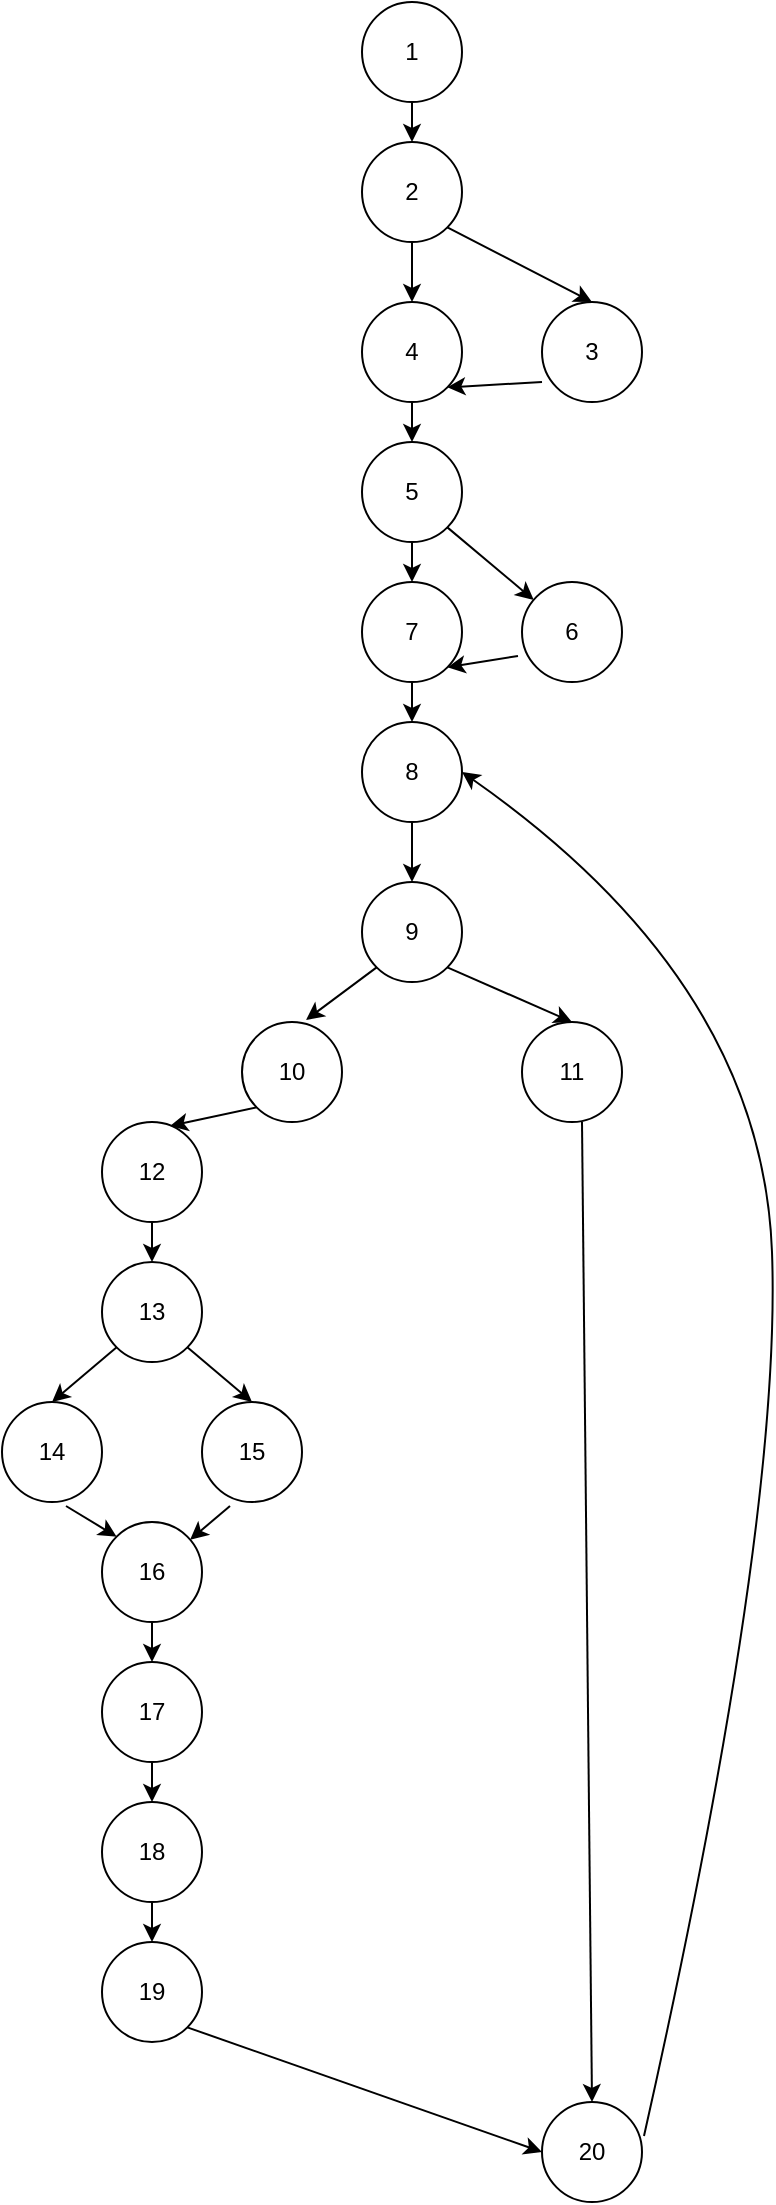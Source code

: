 <mxfile version="18.0.6" type="device"><diagram id="NPHV0n-F0Mh0l60IfYGU" name="Page-1"><mxGraphModel dx="790" dy="1965" grid="1" gridSize="10" guides="1" tooltips="1" connect="1" arrows="1" fold="1" page="1" pageScale="1" pageWidth="850" pageHeight="1100" math="0" shadow="0"><root><mxCell id="0"/><mxCell id="1" parent="0"/><mxCell id="_D1qkUl0caMWulwvdAdG-1" value="2" style="ellipse;whiteSpace=wrap;html=1;aspect=fixed;" parent="1" vertex="1"><mxGeometry x="410" width="50" height="50" as="geometry"/></mxCell><mxCell id="_D1qkUl0caMWulwvdAdG-2" value="3" style="ellipse;whiteSpace=wrap;html=1;aspect=fixed;" parent="1" vertex="1"><mxGeometry x="500" y="80" width="50" height="50" as="geometry"/></mxCell><mxCell id="_D1qkUl0caMWulwvdAdG-5" value="" style="endArrow=classic;html=1;rounded=0;exitX=1;exitY=1;exitDx=0;exitDy=0;entryX=0.5;entryY=0;entryDx=0;entryDy=0;" parent="1" source="_D1qkUl0caMWulwvdAdG-1" target="_D1qkUl0caMWulwvdAdG-2" edge="1"><mxGeometry width="50" height="50" relative="1" as="geometry"><mxPoint x="460" y="90" as="sourcePoint"/><mxPoint x="510" y="40" as="targetPoint"/></mxGeometry></mxCell><mxCell id="_D1qkUl0caMWulwvdAdG-6" value="4" style="ellipse;whiteSpace=wrap;html=1;aspect=fixed;" parent="1" vertex="1"><mxGeometry x="410" y="80" width="50" height="50" as="geometry"/></mxCell><mxCell id="_D1qkUl0caMWulwvdAdG-7" value="" style="endArrow=classic;html=1;rounded=0;exitX=0.5;exitY=1;exitDx=0;exitDy=0;entryX=0.5;entryY=0;entryDx=0;entryDy=0;" parent="1" source="_D1qkUl0caMWulwvdAdG-1" target="_D1qkUl0caMWulwvdAdG-6" edge="1"><mxGeometry width="50" height="50" relative="1" as="geometry"><mxPoint x="410" y="120" as="sourcePoint"/><mxPoint x="460" y="70" as="targetPoint"/></mxGeometry></mxCell><mxCell id="_D1qkUl0caMWulwvdAdG-9" value="5" style="ellipse;whiteSpace=wrap;html=1;aspect=fixed;" parent="1" vertex="1"><mxGeometry x="410" y="150" width="50" height="50" as="geometry"/></mxCell><mxCell id="_D1qkUl0caMWulwvdAdG-10" value="" style="endArrow=classic;html=1;rounded=0;exitX=0.5;exitY=1;exitDx=0;exitDy=0;entryX=0.5;entryY=0;entryDx=0;entryDy=0;" parent="1" source="_D1qkUl0caMWulwvdAdG-6" target="_D1qkUl0caMWulwvdAdG-9" edge="1"><mxGeometry width="50" height="50" relative="1" as="geometry"><mxPoint x="470" y="190" as="sourcePoint"/><mxPoint x="520" y="140" as="targetPoint"/></mxGeometry></mxCell><mxCell id="_D1qkUl0caMWulwvdAdG-11" value="6" style="ellipse;whiteSpace=wrap;html=1;aspect=fixed;" parent="1" vertex="1"><mxGeometry x="490" y="220" width="50" height="50" as="geometry"/></mxCell><mxCell id="_D1qkUl0caMWulwvdAdG-12" value="" style="endArrow=classic;html=1;rounded=0;exitX=1;exitY=1;exitDx=0;exitDy=0;" parent="1" source="_D1qkUl0caMWulwvdAdG-9" target="_D1qkUl0caMWulwvdAdG-11" edge="1"><mxGeometry width="50" height="50" relative="1" as="geometry"><mxPoint x="470" y="230" as="sourcePoint"/><mxPoint x="520" y="180" as="targetPoint"/></mxGeometry></mxCell><mxCell id="_D1qkUl0caMWulwvdAdG-13" value="7" style="ellipse;whiteSpace=wrap;html=1;aspect=fixed;" parent="1" vertex="1"><mxGeometry x="410" y="220" width="50" height="50" as="geometry"/></mxCell><mxCell id="_D1qkUl0caMWulwvdAdG-14" value="" style="endArrow=classic;html=1;rounded=0;exitX=0.5;exitY=1;exitDx=0;exitDy=0;" parent="1" source="_D1qkUl0caMWulwvdAdG-9" target="_D1qkUl0caMWulwvdAdG-13" edge="1"><mxGeometry width="50" height="50" relative="1" as="geometry"><mxPoint x="430" y="250" as="sourcePoint"/><mxPoint x="480" y="200" as="targetPoint"/></mxGeometry></mxCell><mxCell id="_D1qkUl0caMWulwvdAdG-15" value="8" style="ellipse;whiteSpace=wrap;html=1;aspect=fixed;" parent="1" vertex="1"><mxGeometry x="410" y="290" width="50" height="50" as="geometry"/></mxCell><mxCell id="_D1qkUl0caMWulwvdAdG-17" value="" style="endArrow=classic;html=1;rounded=0;exitX=0.5;exitY=1;exitDx=0;exitDy=0;entryX=0.5;entryY=0;entryDx=0;entryDy=0;" parent="1" source="_D1qkUl0caMWulwvdAdG-13" target="_D1qkUl0caMWulwvdAdG-15" edge="1"><mxGeometry width="50" height="50" relative="1" as="geometry"><mxPoint x="470" y="310" as="sourcePoint"/><mxPoint x="520" y="260" as="targetPoint"/></mxGeometry></mxCell><mxCell id="_D1qkUl0caMWulwvdAdG-18" value="9" style="ellipse;whiteSpace=wrap;html=1;aspect=fixed;" parent="1" vertex="1"><mxGeometry x="410" y="370" width="50" height="50" as="geometry"/></mxCell><mxCell id="_D1qkUl0caMWulwvdAdG-19" value="" style="endArrow=classic;html=1;rounded=0;exitX=0.5;exitY=1;exitDx=0;exitDy=0;" parent="1" source="_D1qkUl0caMWulwvdAdG-15" target="_D1qkUl0caMWulwvdAdG-18" edge="1"><mxGeometry width="50" height="50" relative="1" as="geometry"><mxPoint x="440" y="380" as="sourcePoint"/><mxPoint x="490" y="330" as="targetPoint"/></mxGeometry></mxCell><mxCell id="4CoRAPqoHhRKidpWpMVq-1" value="1" style="ellipse;whiteSpace=wrap;html=1;aspect=fixed;" vertex="1" parent="1"><mxGeometry x="410" y="-70" width="50" height="50" as="geometry"/></mxCell><mxCell id="4CoRAPqoHhRKidpWpMVq-2" value="" style="endArrow=classic;html=1;rounded=0;exitX=0.5;exitY=1;exitDx=0;exitDy=0;entryX=0.5;entryY=0;entryDx=0;entryDy=0;" edge="1" parent="1" source="4CoRAPqoHhRKidpWpMVq-1" target="_D1qkUl0caMWulwvdAdG-1"><mxGeometry width="50" height="50" relative="1" as="geometry"><mxPoint x="330" y="20" as="sourcePoint"/><mxPoint x="380" y="-30" as="targetPoint"/></mxGeometry></mxCell><mxCell id="4CoRAPqoHhRKidpWpMVq-3" value="" style="endArrow=classic;html=1;rounded=0;entryX=1;entryY=1;entryDx=0;entryDy=0;" edge="1" parent="1" target="_D1qkUl0caMWulwvdAdG-6"><mxGeometry width="50" height="50" relative="1" as="geometry"><mxPoint x="500" y="120" as="sourcePoint"/><mxPoint x="550" y="140" as="targetPoint"/></mxGeometry></mxCell><mxCell id="4CoRAPqoHhRKidpWpMVq-4" value="" style="endArrow=classic;html=1;rounded=0;exitX=-0.04;exitY=0.74;exitDx=0;exitDy=0;exitPerimeter=0;entryX=1;entryY=1;entryDx=0;entryDy=0;" edge="1" parent="1" source="_D1qkUl0caMWulwvdAdG-11" target="_D1qkUl0caMWulwvdAdG-13"><mxGeometry width="50" height="50" relative="1" as="geometry"><mxPoint x="480" y="340" as="sourcePoint"/><mxPoint x="530" y="290" as="targetPoint"/></mxGeometry></mxCell><mxCell id="4CoRAPqoHhRKidpWpMVq-5" value="10" style="ellipse;whiteSpace=wrap;html=1;aspect=fixed;" vertex="1" parent="1"><mxGeometry x="350" y="440" width="50" height="50" as="geometry"/></mxCell><mxCell id="4CoRAPqoHhRKidpWpMVq-6" value="" style="endArrow=classic;html=1;rounded=0;exitX=0;exitY=1;exitDx=0;exitDy=0;entryX=0.64;entryY=-0.02;entryDx=0;entryDy=0;entryPerimeter=0;" edge="1" parent="1" source="_D1qkUl0caMWulwvdAdG-18" target="4CoRAPqoHhRKidpWpMVq-5"><mxGeometry width="50" height="50" relative="1" as="geometry"><mxPoint x="290" y="440" as="sourcePoint"/><mxPoint x="340" y="390" as="targetPoint"/></mxGeometry></mxCell><mxCell id="4CoRAPqoHhRKidpWpMVq-7" value="11" style="ellipse;whiteSpace=wrap;html=1;aspect=fixed;" vertex="1" parent="1"><mxGeometry x="490" y="440" width="50" height="50" as="geometry"/></mxCell><mxCell id="4CoRAPqoHhRKidpWpMVq-8" value="" style="endArrow=classic;html=1;rounded=0;exitX=1;exitY=1;exitDx=0;exitDy=0;entryX=0.5;entryY=0;entryDx=0;entryDy=0;" edge="1" parent="1" source="_D1qkUl0caMWulwvdAdG-18" target="4CoRAPqoHhRKidpWpMVq-7"><mxGeometry width="50" height="50" relative="1" as="geometry"><mxPoint x="500" y="440" as="sourcePoint"/><mxPoint x="550" y="390" as="targetPoint"/></mxGeometry></mxCell><mxCell id="4CoRAPqoHhRKidpWpMVq-9" value="20" style="ellipse;whiteSpace=wrap;html=1;aspect=fixed;" vertex="1" parent="1"><mxGeometry x="500" y="980" width="50" height="50" as="geometry"/></mxCell><mxCell id="4CoRAPqoHhRKidpWpMVq-10" value="" style="endArrow=classic;html=1;rounded=0;entryX=0.5;entryY=0;entryDx=0;entryDy=0;" edge="1" parent="1" target="4CoRAPqoHhRKidpWpMVq-9"><mxGeometry width="50" height="50" relative="1" as="geometry"><mxPoint x="520" y="490" as="sourcePoint"/><mxPoint x="290" y="470" as="targetPoint"/></mxGeometry></mxCell><mxCell id="4CoRAPqoHhRKidpWpMVq-11" value="" style="curved=1;endArrow=classic;html=1;rounded=0;exitX=1.02;exitY=0.34;exitDx=0;exitDy=0;exitPerimeter=0;entryX=1;entryY=0.5;entryDx=0;entryDy=0;" edge="1" parent="1" source="4CoRAPqoHhRKidpWpMVq-9" target="_D1qkUl0caMWulwvdAdG-15"><mxGeometry width="50" height="50" relative="1" as="geometry"><mxPoint x="580" y="690" as="sourcePoint"/><mxPoint x="630" y="640" as="targetPoint"/><Array as="points"><mxPoint x="620" y="690"/><mxPoint x="610" y="420"/></Array></mxGeometry></mxCell><mxCell id="4CoRAPqoHhRKidpWpMVq-12" value="12" style="ellipse;whiteSpace=wrap;html=1;aspect=fixed;" vertex="1" parent="1"><mxGeometry x="280" y="490" width="50" height="50" as="geometry"/></mxCell><mxCell id="4CoRAPqoHhRKidpWpMVq-13" value="" style="endArrow=classic;html=1;rounded=0;exitX=0;exitY=1;exitDx=0;exitDy=0;entryX=0.68;entryY=0.04;entryDx=0;entryDy=0;entryPerimeter=0;" edge="1" parent="1" source="4CoRAPqoHhRKidpWpMVq-5" target="4CoRAPqoHhRKidpWpMVq-12"><mxGeometry width="50" height="50" relative="1" as="geometry"><mxPoint x="240" y="480" as="sourcePoint"/><mxPoint x="290" y="430" as="targetPoint"/></mxGeometry></mxCell><mxCell id="4CoRAPqoHhRKidpWpMVq-14" value="13" style="ellipse;whiteSpace=wrap;html=1;aspect=fixed;" vertex="1" parent="1"><mxGeometry x="280" y="560" width="50" height="50" as="geometry"/></mxCell><mxCell id="4CoRAPqoHhRKidpWpMVq-15" value="" style="endArrow=classic;html=1;rounded=0;exitX=0.5;exitY=1;exitDx=0;exitDy=0;" edge="1" parent="1" source="4CoRAPqoHhRKidpWpMVq-12" target="4CoRAPqoHhRKidpWpMVq-14"><mxGeometry width="50" height="50" relative="1" as="geometry"><mxPoint x="210" y="570" as="sourcePoint"/><mxPoint x="260" y="520" as="targetPoint"/></mxGeometry></mxCell><mxCell id="4CoRAPqoHhRKidpWpMVq-16" value="14" style="ellipse;whiteSpace=wrap;html=1;aspect=fixed;" vertex="1" parent="1"><mxGeometry x="230" y="630" width="50" height="50" as="geometry"/></mxCell><mxCell id="4CoRAPqoHhRKidpWpMVq-17" value="15" style="ellipse;whiteSpace=wrap;html=1;aspect=fixed;" vertex="1" parent="1"><mxGeometry x="330" y="630" width="50" height="50" as="geometry"/></mxCell><mxCell id="4CoRAPqoHhRKidpWpMVq-18" value="" style="endArrow=classic;html=1;rounded=0;exitX=0;exitY=1;exitDx=0;exitDy=0;entryX=0.5;entryY=0;entryDx=0;entryDy=0;" edge="1" parent="1" source="4CoRAPqoHhRKidpWpMVq-14" target="4CoRAPqoHhRKidpWpMVq-16"><mxGeometry width="50" height="50" relative="1" as="geometry"><mxPoint x="190" y="620" as="sourcePoint"/><mxPoint x="240" y="570" as="targetPoint"/></mxGeometry></mxCell><mxCell id="4CoRAPqoHhRKidpWpMVq-19" value="" style="endArrow=classic;html=1;rounded=0;exitX=1;exitY=1;exitDx=0;exitDy=0;entryX=0.5;entryY=0;entryDx=0;entryDy=0;" edge="1" parent="1" source="4CoRAPqoHhRKidpWpMVq-14" target="4CoRAPqoHhRKidpWpMVq-17"><mxGeometry width="50" height="50" relative="1" as="geometry"><mxPoint x="340" y="630" as="sourcePoint"/><mxPoint x="390" y="580" as="targetPoint"/></mxGeometry></mxCell><mxCell id="4CoRAPqoHhRKidpWpMVq-20" value="16" style="ellipse;whiteSpace=wrap;html=1;aspect=fixed;" vertex="1" parent="1"><mxGeometry x="280" y="690" width="50" height="50" as="geometry"/></mxCell><mxCell id="4CoRAPqoHhRKidpWpMVq-21" value="17" style="ellipse;whiteSpace=wrap;html=1;aspect=fixed;" vertex="1" parent="1"><mxGeometry x="280" y="760" width="50" height="50" as="geometry"/></mxCell><mxCell id="4CoRAPqoHhRKidpWpMVq-22" value="" style="endArrow=classic;html=1;rounded=0;entryX=0;entryY=0;entryDx=0;entryDy=0;exitX=0.64;exitY=1.04;exitDx=0;exitDy=0;exitPerimeter=0;" edge="1" parent="1" source="4CoRAPqoHhRKidpWpMVq-16" target="4CoRAPqoHhRKidpWpMVq-20"><mxGeometry width="50" height="50" relative="1" as="geometry"><mxPoint x="170" y="670" as="sourcePoint"/><mxPoint x="250" y="690" as="targetPoint"/></mxGeometry></mxCell><mxCell id="4CoRAPqoHhRKidpWpMVq-23" value="" style="endArrow=classic;html=1;rounded=0;exitX=0.28;exitY=1.04;exitDx=0;exitDy=0;exitPerimeter=0;" edge="1" parent="1" source="4CoRAPqoHhRKidpWpMVq-17" target="4CoRAPqoHhRKidpWpMVq-20"><mxGeometry width="50" height="50" relative="1" as="geometry"><mxPoint x="350" y="740" as="sourcePoint"/><mxPoint x="400" y="690" as="targetPoint"/></mxGeometry></mxCell><mxCell id="4CoRAPqoHhRKidpWpMVq-24" value="" style="endArrow=classic;html=1;rounded=0;exitX=0.5;exitY=1;exitDx=0;exitDy=0;entryX=0.5;entryY=0;entryDx=0;entryDy=0;" edge="1" parent="1" source="4CoRAPqoHhRKidpWpMVq-20" target="4CoRAPqoHhRKidpWpMVq-21"><mxGeometry width="50" height="50" relative="1" as="geometry"><mxPoint x="200" y="800" as="sourcePoint"/><mxPoint x="250" y="750" as="targetPoint"/></mxGeometry></mxCell><mxCell id="4CoRAPqoHhRKidpWpMVq-25" value="18" style="ellipse;whiteSpace=wrap;html=1;aspect=fixed;" vertex="1" parent="1"><mxGeometry x="280" y="830" width="50" height="50" as="geometry"/></mxCell><mxCell id="4CoRAPqoHhRKidpWpMVq-26" value="" style="endArrow=classic;html=1;rounded=0;exitX=0.5;exitY=1;exitDx=0;exitDy=0;" edge="1" parent="1" source="4CoRAPqoHhRKidpWpMVq-21" target="4CoRAPqoHhRKidpWpMVq-25"><mxGeometry width="50" height="50" relative="1" as="geometry"><mxPoint x="200" y="840" as="sourcePoint"/><mxPoint x="250" y="790" as="targetPoint"/></mxGeometry></mxCell><mxCell id="4CoRAPqoHhRKidpWpMVq-27" value="19" style="ellipse;whiteSpace=wrap;html=1;aspect=fixed;" vertex="1" parent="1"><mxGeometry x="280" y="900" width="50" height="50" as="geometry"/></mxCell><mxCell id="4CoRAPqoHhRKidpWpMVq-28" value="" style="endArrow=classic;html=1;rounded=0;exitX=0.5;exitY=1;exitDx=0;exitDy=0;entryX=0.5;entryY=0;entryDx=0;entryDy=0;" edge="1" parent="1" source="4CoRAPqoHhRKidpWpMVq-25" target="4CoRAPqoHhRKidpWpMVq-27"><mxGeometry width="50" height="50" relative="1" as="geometry"><mxPoint x="210" y="910" as="sourcePoint"/><mxPoint x="260" y="860" as="targetPoint"/></mxGeometry></mxCell><mxCell id="4CoRAPqoHhRKidpWpMVq-29" value="" style="endArrow=classic;html=1;rounded=0;exitX=1;exitY=1;exitDx=0;exitDy=0;entryX=0;entryY=0.5;entryDx=0;entryDy=0;" edge="1" parent="1" source="4CoRAPqoHhRKidpWpMVq-27" target="4CoRAPqoHhRKidpWpMVq-9"><mxGeometry width="50" height="50" relative="1" as="geometry"><mxPoint x="390" y="990" as="sourcePoint"/><mxPoint x="440" y="940" as="targetPoint"/></mxGeometry></mxCell></root></mxGraphModel></diagram></mxfile>
